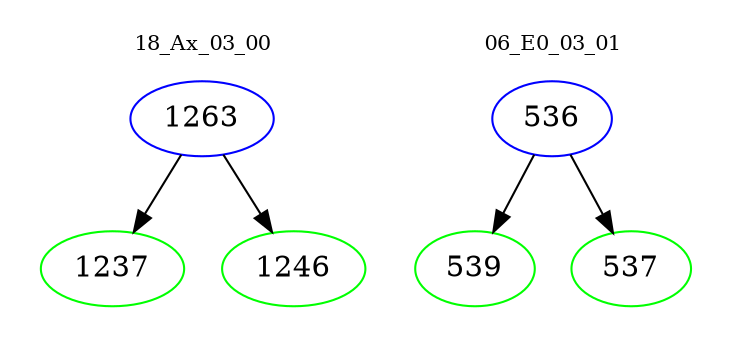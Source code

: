digraph{
subgraph cluster_0 {
color = white
label = "18_Ax_03_00";
fontsize=10;
T0_1263 [label="1263", color="blue"]
T0_1263 -> T0_1237 [color="black"]
T0_1237 [label="1237", color="green"]
T0_1263 -> T0_1246 [color="black"]
T0_1246 [label="1246", color="green"]
}
subgraph cluster_1 {
color = white
label = "06_E0_03_01";
fontsize=10;
T1_536 [label="536", color="blue"]
T1_536 -> T1_539 [color="black"]
T1_539 [label="539", color="green"]
T1_536 -> T1_537 [color="black"]
T1_537 [label="537", color="green"]
}
}
